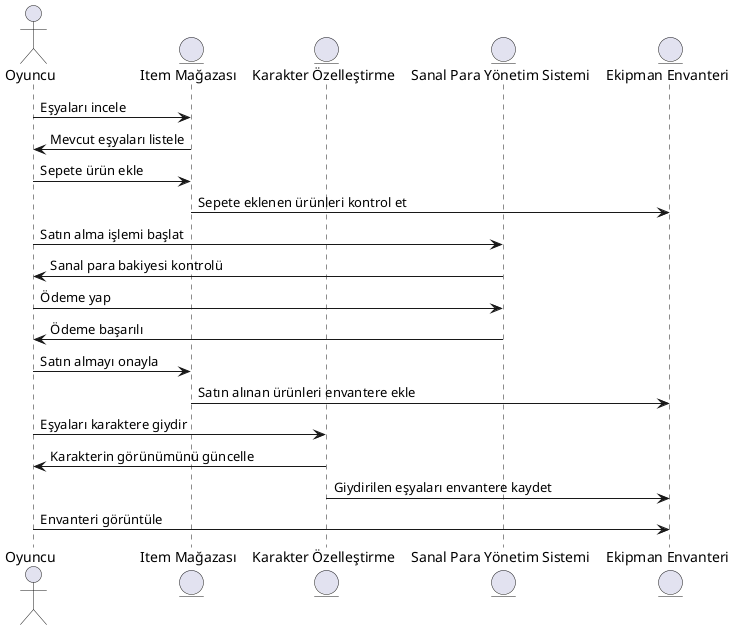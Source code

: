@startuml
actor "Oyuncu" as Player
entity "Item Mağazası" as Shop
entity "Karakter Özelleştirme" as Customization
entity "Sanal Para Yönetim Sistemi" as CurrencySystem
entity "Ekipman Envanteri" as Inventory

Player -> Shop : Eşyaları incele
Shop -> Player : Mevcut eşyaları listele
Player -> Shop : Sepete ürün ekle
Shop -> Inventory : Sepete eklenen ürünleri kontrol et
Player -> CurrencySystem : Satın alma işlemi başlat
CurrencySystem -> Player : Sanal para bakiyesi kontrolü
Player -> CurrencySystem : Ödeme yap
CurrencySystem -> Player : Ödeme başarılı
Player -> Shop : Satın almayı onayla
Shop -> Inventory : Satın alınan ürünleri envantere ekle
Player -> Customization : Eşyaları karaktere giydir
Customization -> Player : Karakterin görünümünü güncelle
Customization -> Inventory : Giydirilen eşyaları envantere kaydet
Player -> Inventory : Envanteri görüntüle
@enduml
